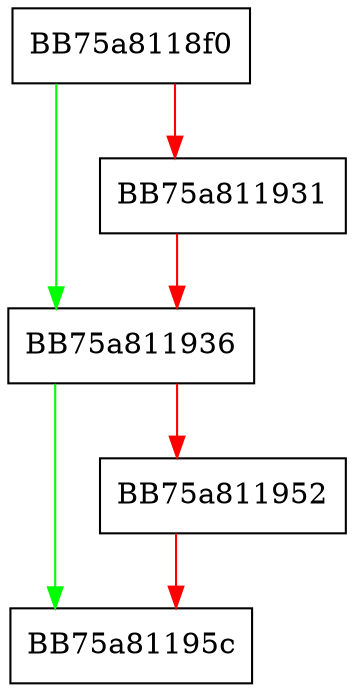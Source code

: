 digraph ProcessInfoMapNoMetaStoreItem {
  node [shape="box"];
  graph [splines=ortho];
  BB75a8118f0 -> BB75a811936 [color="green"];
  BB75a8118f0 -> BB75a811931 [color="red"];
  BB75a811931 -> BB75a811936 [color="red"];
  BB75a811936 -> BB75a81195c [color="green"];
  BB75a811936 -> BB75a811952 [color="red"];
  BB75a811952 -> BB75a81195c [color="red"];
}